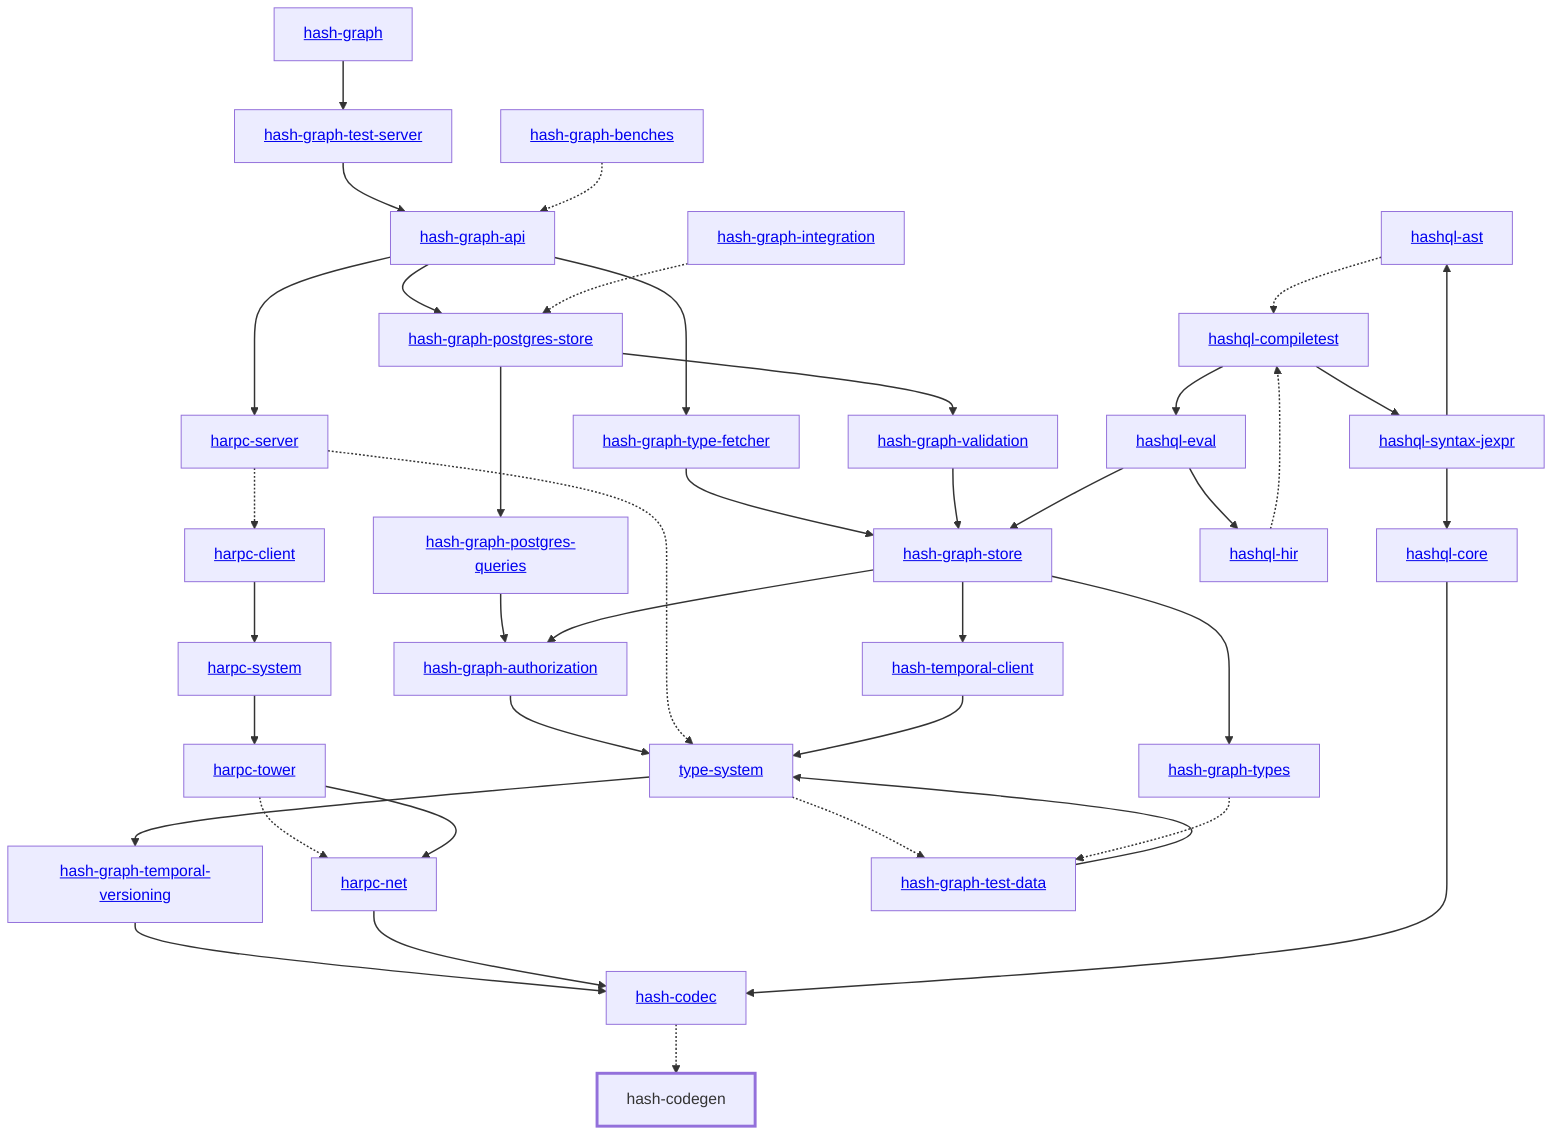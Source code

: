 graph TD
    linkStyle default stroke-width:1.5px
    classDef default stroke-width:1px
    classDef root stroke-width:3px
    classDef dev stroke-width:1px
    classDef build stroke-width:1px
    %% Legend
    %% --> : Normal dependency
    %% -.-> : Dev dependency
    %% ---> : Build dependency
    0[<a href="../hash_graph">hash-graph</a>]
    1[<a href="../type_system">type-system</a>]
    2[<a href="../hash_codec">hash-codec</a>]
    3[hash-codegen]
    class 3 root
    4[<a href="../hash_graph_api">hash-graph-api</a>]
    5[<a href="../hash_graph_authorization">hash-graph-authorization</a>]
    6[<a href="../hash_graph_postgres_queries">hash-graph-postgres-queries</a>]
    7[<a href="../hash_graph_postgres_store">hash-graph-postgres-store</a>]
    8[<a href="../hash_graph_store">hash-graph-store</a>]
    9[<a href="../hash_graph_temporal_versioning">hash-graph-temporal-versioning</a>]
    10[<a href="../hash_graph_test_server">hash-graph-test-server</a>]
    11[<a href="../hash_graph_type_fetcher">hash-graph-type-fetcher</a>]
    12[<a href="../hash_graph_types">hash-graph-types</a>]
    13[<a href="../hash_graph_validation">hash-graph-validation</a>]
    14[<a href="../harpc_client">harpc-client</a>]
    15[<a href="../harpc_net">harpc-net</a>]
    16[<a href="../harpc_server">harpc-server</a>]
    17[<a href="../harpc_system">harpc-system</a>]
    18[<a href="../harpc_tower">harpc-tower</a>]
    19[<a href="../hashql_ast">hashql-ast</a>]
    20[<a href="../hashql_compiletest">hashql-compiletest</a>]
    21[<a href="../hashql_core">hashql-core</a>]
    22[<a href="../hashql_eval">hashql-eval</a>]
    23[<a href="../hashql_hir">hashql-hir</a>]
    24[<a href="../hashql_syntax_jexpr">hashql-syntax-jexpr</a>]
    25[<a href="../hash_temporal_client">hash-temporal-client</a>]
    26[<a href="../hash_graph_benches">hash-graph-benches</a>]
    27[<a href="../hash_graph_integration">hash-graph-integration</a>]
    28[<a href="../hash_graph_test_data">hash-graph-test-data</a>]
    0 --> 10
    1 --> 9
    1 -.-> 28
    2 -.-> 3
    4 --> 7
    4 --> 11
    4 --> 16
    5 --> 1
    6 --> 5
    7 --> 6
    7 --> 13
    8 --> 5
    8 --> 12
    8 --> 25
    9 --> 2
    10 --> 4
    11 --> 8
    12 -.-> 28
    13 --> 8
    14 --> 17
    15 --> 2
    16 -.-> 1
    16 -.-> 14
    17 --> 18
    18 -.-> 15
    18 --> 15
    19 -.-> 20
    20 --> 22
    20 --> 24
    21 --> 2
    22 --> 8
    22 --> 23
    23 -.-> 20
    24 --> 19
    24 --> 21
    25 --> 1
    26 -.-> 4
    27 -.-> 7
    28 --> 1